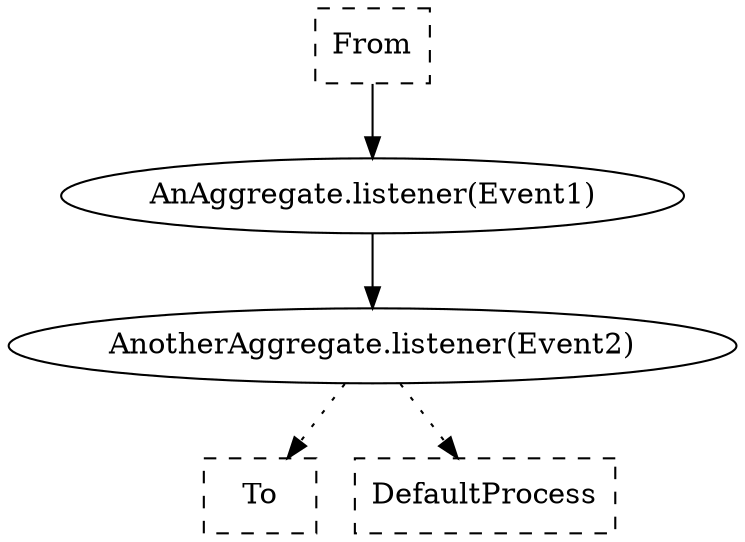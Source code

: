digraph {
splines=spline;
"AnAggregate.listener(Event1)" -> "AnotherAggregate.listener(Event2)" [style=solid];
"AnotherAggregate.listener(Event2)" -> "To" [style=dotted];
"From" -> "AnAggregate.listener(Event1)" [style=solid];
"AnotherAggregate.listener(Event2)" -> "DefaultProcess" [style=dotted];
"DefaultProcess"[shape=box,style=dashed];
"From"[shape=box,style=dashed];
"To"[shape=box,style=dashed];
"AnAggregate.listener(Event1)"[shape=ellipse];
"AnotherAggregate.listener(Event2)"[shape=ellipse];
}
